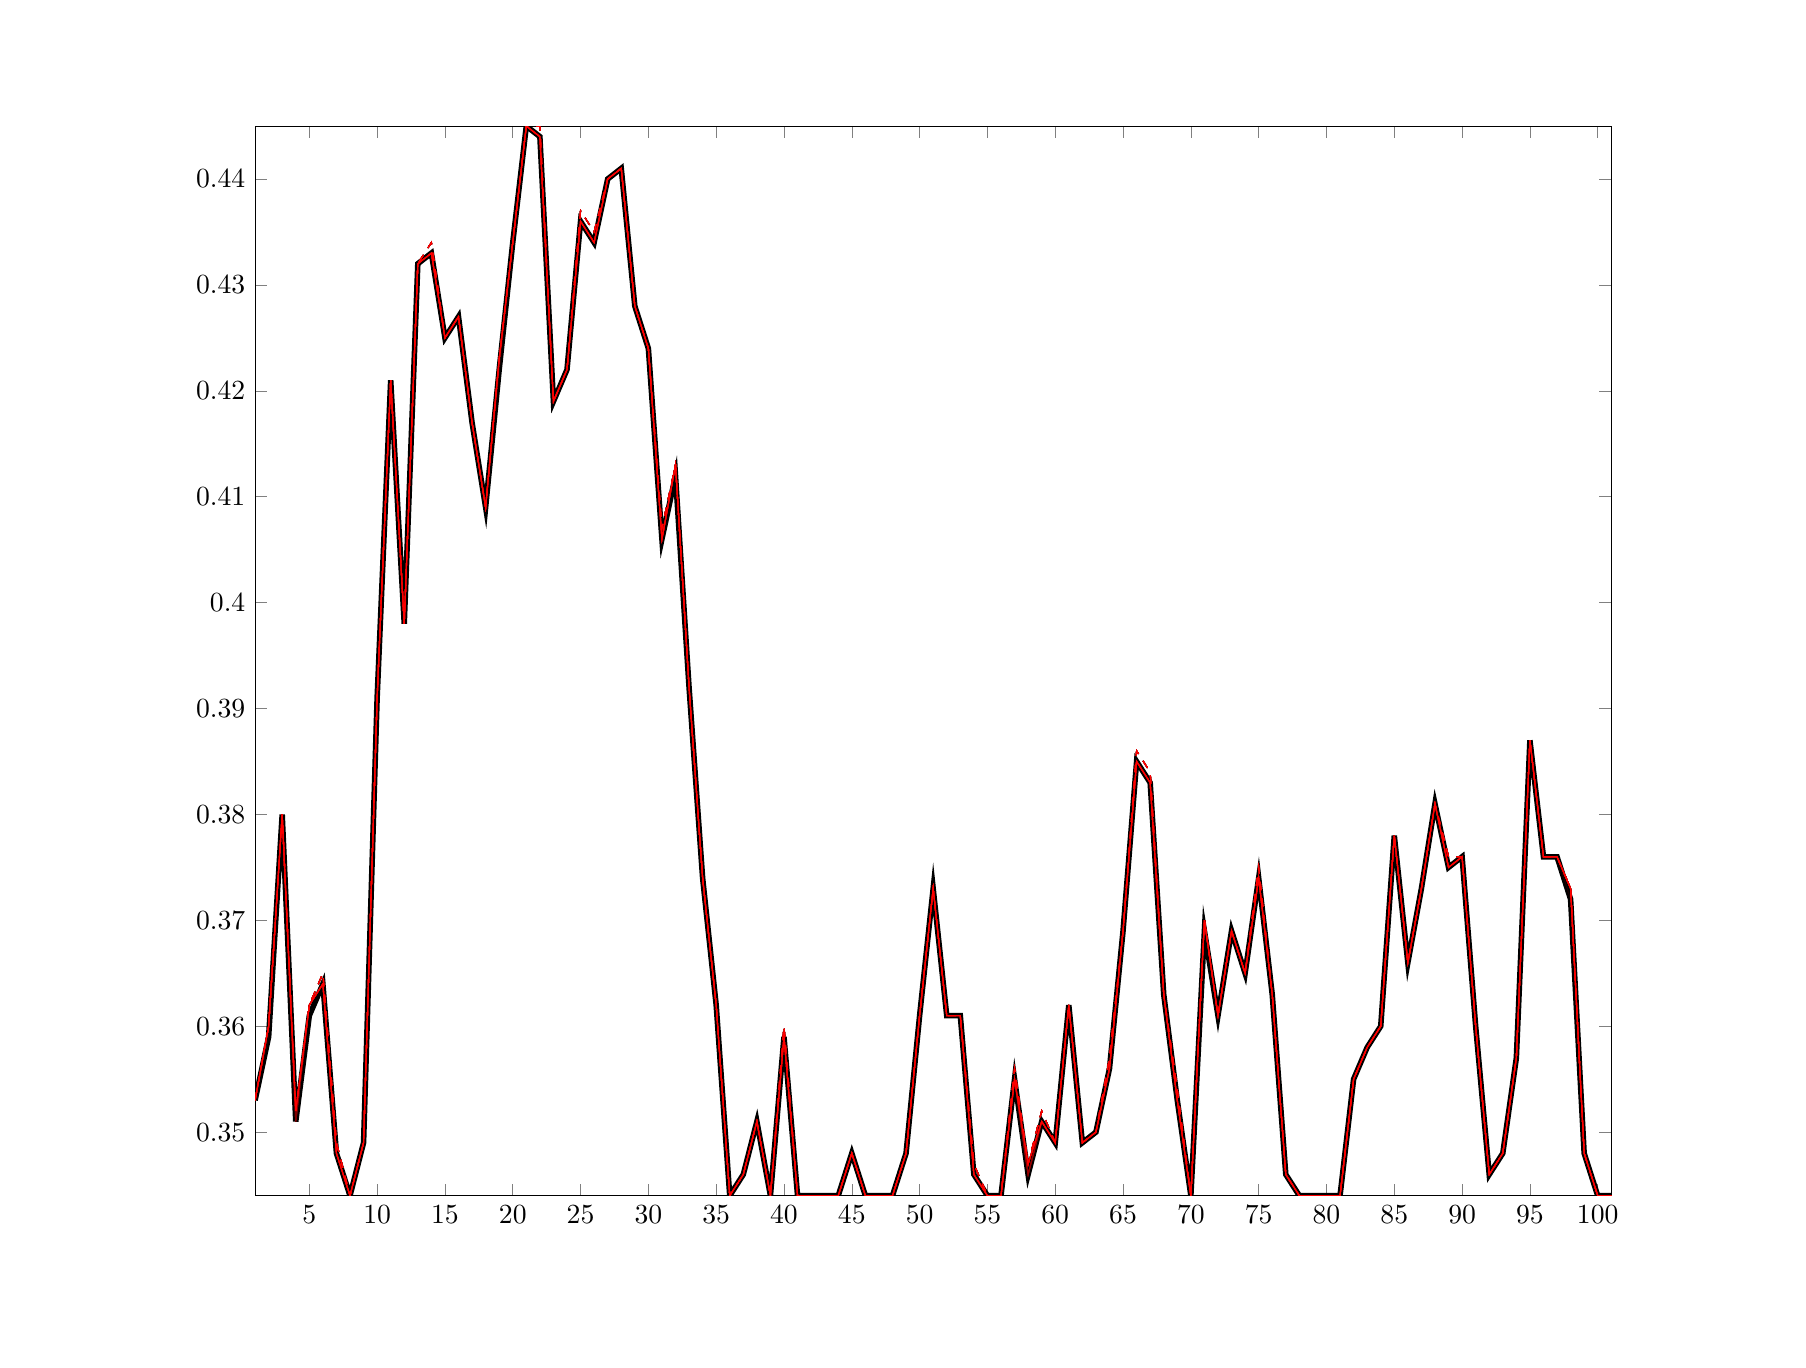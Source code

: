 \begin{tikzpicture}

\begin{axis}[%
width=6.781in,
height=5.348in,
at={(1.137in,0.722in)},
scale only axis,
xmin=1,
xmax=101,
ymin=0.344,
ymax=0.445,
axis background/.style={fill=white}
]
\addplot [color=black, line width=2.0pt, forget plot]
  table[row sep=crcr]{%
1	0.353\\
2	0.359\\
3	0.38\\
4	0.351\\
5	0.361\\
6	0.364\\
7	0.348\\
8	0.344\\
9	0.349\\
10	0.391\\
11	0.421\\
12	0.398\\
13	0.432\\
14	0.433\\
15	0.425\\
16	0.427\\
17	0.417\\
18	0.409\\
19	0.422\\
20	0.434\\
21	0.445\\
22	0.444\\
23	0.419\\
24	0.422\\
25	0.436\\
26	0.434\\
27	0.44\\
28	0.441\\
29	0.428\\
30	0.424\\
31	0.406\\
32	0.412\\
33	0.392\\
34	0.374\\
35	0.362\\
36	0.344\\
37	0.346\\
38	0.351\\
39	0.344\\
40	0.359\\
41	0.344\\
42	0.344\\
43	0.344\\
44	0.344\\
45	0.348\\
46	0.344\\
47	0.344\\
48	0.344\\
49	0.348\\
50	0.361\\
51	0.373\\
52	0.361\\
53	0.361\\
54	0.346\\
55	0.344\\
56	0.344\\
57	0.355\\
58	0.346\\
59	0.351\\
60	0.349\\
61	0.362\\
62	0.349\\
63	0.35\\
64	0.356\\
65	0.369\\
66	0.385\\
67	0.383\\
68	0.363\\
69	0.353\\
70	0.344\\
71	0.369\\
72	0.361\\
73	0.369\\
74	0.365\\
75	0.374\\
76	0.363\\
77	0.346\\
78	0.344\\
79	0.344\\
80	0.344\\
81	0.344\\
82	0.355\\
83	0.358\\
84	0.36\\
85	0.378\\
86	0.366\\
87	0.373\\
88	0.381\\
89	0.375\\
90	0.376\\
91	0.36\\
92	0.346\\
93	0.348\\
94	0.357\\
95	0.387\\
96	0.376\\
97	0.376\\
98	0.372\\
99	0.348\\
100	0.344\\
101	0.344\\
};
\addplot [color=black!90!red, forget plot]
  table[row sep=crcr]{%
1	0.353\\
2	0.359\\
3	0.38\\
4	0.351\\
5	0.362\\
6	0.364\\
7	0.348\\
8	0.344\\
9	0.349\\
10	0.391\\
11	0.421\\
12	0.398\\
13	0.432\\
14	0.433\\
15	0.425\\
16	0.427\\
17	0.417\\
18	0.409\\
19	0.422\\
20	0.434\\
21	0.445\\
22	0.444\\
23	0.419\\
24	0.422\\
25	0.436\\
26	0.434\\
27	0.44\\
28	0.441\\
29	0.428\\
30	0.424\\
31	0.406\\
32	0.413\\
33	0.392\\
34	0.374\\
35	0.362\\
36	0.344\\
37	0.346\\
38	0.351\\
39	0.344\\
40	0.359\\
41	0.344\\
42	0.344\\
43	0.344\\
44	0.344\\
45	0.348\\
46	0.344\\
47	0.344\\
48	0.344\\
49	0.348\\
50	0.361\\
51	0.373\\
52	0.361\\
53	0.361\\
54	0.346\\
55	0.344\\
56	0.344\\
57	0.355\\
58	0.346\\
59	0.351\\
60	0.349\\
61	0.362\\
62	0.349\\
63	0.35\\
64	0.356\\
65	0.369\\
66	0.385\\
67	0.383\\
68	0.363\\
69	0.353\\
70	0.344\\
71	0.37\\
72	0.361\\
73	0.369\\
74	0.365\\
75	0.374\\
76	0.363\\
77	0.346\\
78	0.344\\
79	0.344\\
80	0.344\\
81	0.344\\
82	0.355\\
83	0.358\\
84	0.36\\
85	0.378\\
86	0.366\\
87	0.373\\
88	0.381\\
89	0.375\\
90	0.376\\
91	0.36\\
92	0.346\\
93	0.348\\
94	0.357\\
95	0.387\\
96	0.376\\
97	0.376\\
98	0.372\\
99	0.348\\
100	0.344\\
101	0.344\\
};
\addplot [color=black!90!red, dashed, forget plot]
  table[row sep=crcr]{%
1	0.353\\
2	0.36\\
3	0.38\\
4	0.352\\
5	0.362\\
6	0.365\\
7	0.349\\
8	0.344\\
9	0.349\\
10	0.391\\
11	0.421\\
12	0.398\\
13	0.432\\
14	0.434\\
15	0.425\\
16	0.427\\
17	0.417\\
18	0.409\\
19	0.423\\
20	0.434\\
21	0.445\\
22	0.445\\
23	0.419\\
24	0.422\\
25	0.437\\
26	0.435\\
27	0.44\\
28	0.441\\
29	0.428\\
30	0.424\\
31	0.407\\
32	0.413\\
33	0.392\\
34	0.374\\
35	0.362\\
36	0.344\\
37	0.346\\
38	0.351\\
39	0.344\\
40	0.36\\
41	0.344\\
42	0.344\\
43	0.344\\
44	0.344\\
45	0.348\\
46	0.344\\
47	0.344\\
48	0.344\\
49	0.348\\
50	0.361\\
51	0.373\\
52	0.361\\
53	0.361\\
54	0.347\\
55	0.344\\
56	0.344\\
57	0.356\\
58	0.347\\
59	0.352\\
60	0.349\\
61	0.362\\
62	0.349\\
63	0.35\\
64	0.357\\
65	0.369\\
66	0.386\\
67	0.384\\
68	0.363\\
69	0.354\\
70	0.344\\
71	0.37\\
72	0.361\\
73	0.369\\
74	0.365\\
75	0.375\\
76	0.363\\
77	0.346\\
78	0.344\\
79	0.344\\
80	0.344\\
81	0.344\\
82	0.355\\
83	0.358\\
84	0.36\\
85	0.378\\
86	0.366\\
87	0.373\\
88	0.381\\
89	0.376\\
90	0.376\\
91	0.36\\
92	0.346\\
93	0.348\\
94	0.357\\
95	0.387\\
96	0.376\\
97	0.376\\
98	0.373\\
99	0.348\\
100	0.344\\
101	0.344\\
};
\addplot [color=black!80!red, forget plot]
  table[row sep=crcr]{%
1	0.353\\
2	0.36\\
3	0.38\\
4	0.351\\
5	0.362\\
6	0.364\\
7	0.348\\
8	0.344\\
9	0.349\\
10	0.391\\
11	0.421\\
12	0.398\\
13	0.432\\
14	0.433\\
15	0.425\\
16	0.427\\
17	0.417\\
18	0.409\\
19	0.422\\
20	0.434\\
21	0.445\\
22	0.444\\
23	0.419\\
24	0.422\\
25	0.436\\
26	0.434\\
27	0.44\\
28	0.441\\
29	0.428\\
30	0.424\\
31	0.406\\
32	0.413\\
33	0.392\\
34	0.374\\
35	0.362\\
36	0.344\\
37	0.346\\
38	0.351\\
39	0.344\\
40	0.359\\
41	0.344\\
42	0.344\\
43	0.344\\
44	0.344\\
45	0.348\\
46	0.344\\
47	0.344\\
48	0.344\\
49	0.348\\
50	0.361\\
51	0.373\\
52	0.361\\
53	0.361\\
54	0.346\\
55	0.344\\
56	0.344\\
57	0.355\\
58	0.346\\
59	0.351\\
60	0.349\\
61	0.362\\
62	0.349\\
63	0.35\\
64	0.356\\
65	0.369\\
66	0.385\\
67	0.383\\
68	0.363\\
69	0.353\\
70	0.344\\
71	0.37\\
72	0.361\\
73	0.369\\
74	0.365\\
75	0.374\\
76	0.363\\
77	0.346\\
78	0.344\\
79	0.344\\
80	0.344\\
81	0.344\\
82	0.355\\
83	0.358\\
84	0.36\\
85	0.378\\
86	0.366\\
87	0.373\\
88	0.381\\
89	0.375\\
90	0.376\\
91	0.36\\
92	0.346\\
93	0.348\\
94	0.357\\
95	0.387\\
96	0.376\\
97	0.376\\
98	0.373\\
99	0.348\\
100	0.344\\
101	0.344\\
};
\addplot [color=black!80!red, dashed, forget plot]
  table[row sep=crcr]{%
1	0.353\\
2	0.36\\
3	0.38\\
4	0.352\\
5	0.362\\
6	0.365\\
7	0.349\\
8	0.344\\
9	0.349\\
10	0.391\\
11	0.421\\
12	0.398\\
13	0.432\\
14	0.434\\
15	0.425\\
16	0.427\\
17	0.417\\
18	0.409\\
19	0.423\\
20	0.434\\
21	0.445\\
22	0.445\\
23	0.419\\
24	0.422\\
25	0.437\\
26	0.435\\
27	0.44\\
28	0.441\\
29	0.428\\
30	0.424\\
31	0.407\\
32	0.413\\
33	0.392\\
34	0.374\\
35	0.362\\
36	0.344\\
37	0.346\\
38	0.351\\
39	0.344\\
40	0.36\\
41	0.344\\
42	0.344\\
43	0.344\\
44	0.344\\
45	0.348\\
46	0.344\\
47	0.344\\
48	0.344\\
49	0.348\\
50	0.361\\
51	0.373\\
52	0.361\\
53	0.361\\
54	0.347\\
55	0.344\\
56	0.344\\
57	0.356\\
58	0.347\\
59	0.352\\
60	0.349\\
61	0.362\\
62	0.349\\
63	0.35\\
64	0.357\\
65	0.369\\
66	0.386\\
67	0.384\\
68	0.363\\
69	0.354\\
70	0.344\\
71	0.37\\
72	0.361\\
73	0.369\\
74	0.365\\
75	0.375\\
76	0.363\\
77	0.346\\
78	0.344\\
79	0.344\\
80	0.344\\
81	0.344\\
82	0.355\\
83	0.358\\
84	0.36\\
85	0.378\\
86	0.366\\
87	0.373\\
88	0.381\\
89	0.376\\
90	0.376\\
91	0.36\\
92	0.346\\
93	0.348\\
94	0.357\\
95	0.387\\
96	0.376\\
97	0.376\\
98	0.373\\
99	0.348\\
100	0.344\\
101	0.344\\
};
\addplot [color=black!70!red, forget plot]
  table[row sep=crcr]{%
1	0.353\\
2	0.36\\
3	0.38\\
4	0.351\\
5	0.362\\
6	0.364\\
7	0.348\\
8	0.344\\
9	0.349\\
10	0.391\\
11	0.421\\
12	0.398\\
13	0.432\\
14	0.433\\
15	0.425\\
16	0.427\\
17	0.417\\
18	0.409\\
19	0.423\\
20	0.434\\
21	0.445\\
22	0.444\\
23	0.419\\
24	0.422\\
25	0.436\\
26	0.434\\
27	0.44\\
28	0.441\\
29	0.428\\
30	0.424\\
31	0.406\\
32	0.413\\
33	0.392\\
34	0.374\\
35	0.362\\
36	0.344\\
37	0.346\\
38	0.351\\
39	0.344\\
40	0.359\\
41	0.344\\
42	0.344\\
43	0.344\\
44	0.344\\
45	0.348\\
46	0.344\\
47	0.344\\
48	0.344\\
49	0.348\\
50	0.361\\
51	0.373\\
52	0.361\\
53	0.361\\
54	0.346\\
55	0.344\\
56	0.344\\
57	0.355\\
58	0.346\\
59	0.351\\
60	0.349\\
61	0.362\\
62	0.349\\
63	0.35\\
64	0.356\\
65	0.369\\
66	0.385\\
67	0.383\\
68	0.363\\
69	0.353\\
70	0.344\\
71	0.37\\
72	0.361\\
73	0.369\\
74	0.365\\
75	0.374\\
76	0.363\\
77	0.346\\
78	0.344\\
79	0.344\\
80	0.344\\
81	0.344\\
82	0.355\\
83	0.358\\
84	0.36\\
85	0.378\\
86	0.366\\
87	0.373\\
88	0.381\\
89	0.375\\
90	0.376\\
91	0.36\\
92	0.346\\
93	0.348\\
94	0.357\\
95	0.387\\
96	0.376\\
97	0.376\\
98	0.373\\
99	0.348\\
100	0.344\\
101	0.344\\
};
\addplot [color=black!70!red, dashed, forget plot]
  table[row sep=crcr]{%
1	0.353\\
2	0.36\\
3	0.38\\
4	0.352\\
5	0.362\\
6	0.365\\
7	0.349\\
8	0.344\\
9	0.349\\
10	0.391\\
11	0.421\\
12	0.398\\
13	0.432\\
14	0.434\\
15	0.425\\
16	0.427\\
17	0.417\\
18	0.409\\
19	0.423\\
20	0.434\\
21	0.445\\
22	0.445\\
23	0.419\\
24	0.422\\
25	0.437\\
26	0.435\\
27	0.44\\
28	0.441\\
29	0.428\\
30	0.424\\
31	0.407\\
32	0.413\\
33	0.392\\
34	0.374\\
35	0.362\\
36	0.344\\
37	0.346\\
38	0.351\\
39	0.344\\
40	0.36\\
41	0.344\\
42	0.344\\
43	0.344\\
44	0.344\\
45	0.348\\
46	0.344\\
47	0.344\\
48	0.344\\
49	0.348\\
50	0.361\\
51	0.373\\
52	0.361\\
53	0.361\\
54	0.347\\
55	0.344\\
56	0.344\\
57	0.356\\
58	0.347\\
59	0.352\\
60	0.349\\
61	0.362\\
62	0.349\\
63	0.35\\
64	0.357\\
65	0.369\\
66	0.386\\
67	0.384\\
68	0.363\\
69	0.354\\
70	0.344\\
71	0.37\\
72	0.361\\
73	0.369\\
74	0.365\\
75	0.375\\
76	0.363\\
77	0.346\\
78	0.344\\
79	0.344\\
80	0.344\\
81	0.344\\
82	0.355\\
83	0.358\\
84	0.36\\
85	0.378\\
86	0.366\\
87	0.373\\
88	0.381\\
89	0.376\\
90	0.376\\
91	0.36\\
92	0.346\\
93	0.348\\
94	0.357\\
95	0.387\\
96	0.376\\
97	0.376\\
98	0.373\\
99	0.348\\
100	0.344\\
101	0.344\\
};
\addplot [color=black!60!red, forget plot]
  table[row sep=crcr]{%
1	0.353\\
2	0.36\\
3	0.38\\
4	0.351\\
5	0.362\\
6	0.364\\
7	0.348\\
8	0.344\\
9	0.349\\
10	0.391\\
11	0.421\\
12	0.398\\
13	0.432\\
14	0.433\\
15	0.425\\
16	0.427\\
17	0.417\\
18	0.409\\
19	0.423\\
20	0.434\\
21	0.445\\
22	0.444\\
23	0.419\\
24	0.422\\
25	0.436\\
26	0.434\\
27	0.44\\
28	0.441\\
29	0.428\\
30	0.424\\
31	0.406\\
32	0.413\\
33	0.392\\
34	0.374\\
35	0.362\\
36	0.344\\
37	0.346\\
38	0.351\\
39	0.344\\
40	0.359\\
41	0.344\\
42	0.344\\
43	0.344\\
44	0.344\\
45	0.348\\
46	0.344\\
47	0.344\\
48	0.344\\
49	0.348\\
50	0.361\\
51	0.373\\
52	0.361\\
53	0.361\\
54	0.346\\
55	0.344\\
56	0.344\\
57	0.355\\
58	0.346\\
59	0.351\\
60	0.349\\
61	0.362\\
62	0.349\\
63	0.35\\
64	0.356\\
65	0.369\\
66	0.385\\
67	0.383\\
68	0.363\\
69	0.353\\
70	0.344\\
71	0.37\\
72	0.361\\
73	0.369\\
74	0.365\\
75	0.374\\
76	0.363\\
77	0.346\\
78	0.344\\
79	0.344\\
80	0.344\\
81	0.344\\
82	0.355\\
83	0.358\\
84	0.36\\
85	0.378\\
86	0.366\\
87	0.373\\
88	0.381\\
89	0.375\\
90	0.376\\
91	0.36\\
92	0.346\\
93	0.348\\
94	0.357\\
95	0.387\\
96	0.376\\
97	0.376\\
98	0.373\\
99	0.348\\
100	0.344\\
101	0.344\\
};
\addplot [color=black!60!red, dashed, forget plot]
  table[row sep=crcr]{%
1	0.353\\
2	0.36\\
3	0.38\\
4	0.352\\
5	0.362\\
6	0.365\\
7	0.349\\
8	0.344\\
9	0.349\\
10	0.391\\
11	0.421\\
12	0.398\\
13	0.432\\
14	0.434\\
15	0.425\\
16	0.427\\
17	0.417\\
18	0.409\\
19	0.423\\
20	0.434\\
21	0.445\\
22	0.445\\
23	0.419\\
24	0.422\\
25	0.437\\
26	0.435\\
27	0.44\\
28	0.441\\
29	0.428\\
30	0.424\\
31	0.407\\
32	0.413\\
33	0.392\\
34	0.374\\
35	0.362\\
36	0.344\\
37	0.346\\
38	0.351\\
39	0.344\\
40	0.36\\
41	0.344\\
42	0.344\\
43	0.344\\
44	0.344\\
45	0.348\\
46	0.344\\
47	0.344\\
48	0.344\\
49	0.348\\
50	0.361\\
51	0.373\\
52	0.361\\
53	0.361\\
54	0.347\\
55	0.344\\
56	0.344\\
57	0.356\\
58	0.347\\
59	0.352\\
60	0.349\\
61	0.362\\
62	0.349\\
63	0.35\\
64	0.357\\
65	0.369\\
66	0.386\\
67	0.384\\
68	0.363\\
69	0.354\\
70	0.344\\
71	0.37\\
72	0.361\\
73	0.369\\
74	0.365\\
75	0.375\\
76	0.363\\
77	0.346\\
78	0.344\\
79	0.344\\
80	0.344\\
81	0.344\\
82	0.355\\
83	0.358\\
84	0.36\\
85	0.378\\
86	0.366\\
87	0.373\\
88	0.381\\
89	0.376\\
90	0.376\\
91	0.36\\
92	0.346\\
93	0.348\\
94	0.357\\
95	0.387\\
96	0.376\\
97	0.376\\
98	0.373\\
99	0.348\\
100	0.344\\
101	0.344\\
};
\addplot [color=black!50!red, forget plot]
  table[row sep=crcr]{%
1	0.353\\
2	0.36\\
3	0.38\\
4	0.351\\
5	0.362\\
6	0.364\\
7	0.348\\
8	0.344\\
9	0.349\\
10	0.391\\
11	0.421\\
12	0.398\\
13	0.432\\
14	0.433\\
15	0.425\\
16	0.427\\
17	0.417\\
18	0.409\\
19	0.423\\
20	0.434\\
21	0.445\\
22	0.444\\
23	0.419\\
24	0.422\\
25	0.436\\
26	0.434\\
27	0.44\\
28	0.441\\
29	0.428\\
30	0.424\\
31	0.406\\
32	0.413\\
33	0.392\\
34	0.374\\
35	0.362\\
36	0.344\\
37	0.346\\
38	0.351\\
39	0.344\\
40	0.359\\
41	0.344\\
42	0.344\\
43	0.344\\
44	0.344\\
45	0.348\\
46	0.344\\
47	0.344\\
48	0.344\\
49	0.348\\
50	0.361\\
51	0.373\\
52	0.361\\
53	0.361\\
54	0.346\\
55	0.344\\
56	0.344\\
57	0.355\\
58	0.346\\
59	0.351\\
60	0.349\\
61	0.362\\
62	0.349\\
63	0.35\\
64	0.356\\
65	0.369\\
66	0.385\\
67	0.383\\
68	0.363\\
69	0.353\\
70	0.344\\
71	0.37\\
72	0.361\\
73	0.369\\
74	0.365\\
75	0.374\\
76	0.363\\
77	0.346\\
78	0.344\\
79	0.344\\
80	0.344\\
81	0.344\\
82	0.355\\
83	0.358\\
84	0.36\\
85	0.378\\
86	0.366\\
87	0.373\\
88	0.381\\
89	0.375\\
90	0.376\\
91	0.36\\
92	0.346\\
93	0.348\\
94	0.357\\
95	0.387\\
96	0.376\\
97	0.376\\
98	0.373\\
99	0.348\\
100	0.344\\
101	0.344\\
};
\addplot [color=black!50!red, dashed, forget plot]
  table[row sep=crcr]{%
1	0.353\\
2	0.36\\
3	0.38\\
4	0.352\\
5	0.362\\
6	0.365\\
7	0.349\\
8	0.344\\
9	0.349\\
10	0.391\\
11	0.421\\
12	0.398\\
13	0.432\\
14	0.434\\
15	0.425\\
16	0.427\\
17	0.417\\
18	0.409\\
19	0.423\\
20	0.434\\
21	0.445\\
22	0.445\\
23	0.419\\
24	0.422\\
25	0.437\\
26	0.435\\
27	0.44\\
28	0.441\\
29	0.428\\
30	0.424\\
31	0.407\\
32	0.413\\
33	0.392\\
34	0.374\\
35	0.362\\
36	0.344\\
37	0.346\\
38	0.351\\
39	0.344\\
40	0.36\\
41	0.344\\
42	0.344\\
43	0.344\\
44	0.344\\
45	0.348\\
46	0.344\\
47	0.344\\
48	0.344\\
49	0.348\\
50	0.361\\
51	0.373\\
52	0.361\\
53	0.361\\
54	0.347\\
55	0.344\\
56	0.344\\
57	0.356\\
58	0.347\\
59	0.352\\
60	0.349\\
61	0.362\\
62	0.349\\
63	0.35\\
64	0.357\\
65	0.369\\
66	0.386\\
67	0.384\\
68	0.363\\
69	0.354\\
70	0.344\\
71	0.37\\
72	0.361\\
73	0.369\\
74	0.365\\
75	0.375\\
76	0.363\\
77	0.346\\
78	0.344\\
79	0.344\\
80	0.344\\
81	0.344\\
82	0.355\\
83	0.358\\
84	0.36\\
85	0.378\\
86	0.366\\
87	0.373\\
88	0.381\\
89	0.376\\
90	0.376\\
91	0.36\\
92	0.346\\
93	0.348\\
94	0.357\\
95	0.387\\
96	0.376\\
97	0.376\\
98	0.373\\
99	0.348\\
100	0.344\\
101	0.344\\
};
\addplot [color=black!40!red, forget plot]
  table[row sep=crcr]{%
1	0.353\\
2	0.36\\
3	0.38\\
4	0.352\\
5	0.362\\
6	0.364\\
7	0.348\\
8	0.344\\
9	0.349\\
10	0.391\\
11	0.421\\
12	0.398\\
13	0.432\\
14	0.433\\
15	0.425\\
16	0.427\\
17	0.417\\
18	0.409\\
19	0.423\\
20	0.434\\
21	0.445\\
22	0.444\\
23	0.419\\
24	0.422\\
25	0.436\\
26	0.434\\
27	0.44\\
28	0.441\\
29	0.428\\
30	0.424\\
31	0.406\\
32	0.413\\
33	0.392\\
34	0.374\\
35	0.362\\
36	0.344\\
37	0.346\\
38	0.351\\
39	0.344\\
40	0.359\\
41	0.344\\
42	0.344\\
43	0.344\\
44	0.344\\
45	0.348\\
46	0.344\\
47	0.344\\
48	0.344\\
49	0.348\\
50	0.361\\
51	0.373\\
52	0.361\\
53	0.361\\
54	0.346\\
55	0.344\\
56	0.344\\
57	0.355\\
58	0.346\\
59	0.351\\
60	0.349\\
61	0.362\\
62	0.349\\
63	0.35\\
64	0.356\\
65	0.369\\
66	0.385\\
67	0.383\\
68	0.363\\
69	0.353\\
70	0.344\\
71	0.37\\
72	0.361\\
73	0.369\\
74	0.365\\
75	0.374\\
76	0.363\\
77	0.346\\
78	0.344\\
79	0.344\\
80	0.344\\
81	0.344\\
82	0.355\\
83	0.358\\
84	0.36\\
85	0.378\\
86	0.366\\
87	0.373\\
88	0.381\\
89	0.375\\
90	0.376\\
91	0.36\\
92	0.346\\
93	0.348\\
94	0.357\\
95	0.387\\
96	0.376\\
97	0.376\\
98	0.373\\
99	0.348\\
100	0.344\\
101	0.344\\
};
\addplot [color=black!40!red, dashed, forget plot]
  table[row sep=crcr]{%
1	0.353\\
2	0.36\\
3	0.38\\
4	0.352\\
5	0.362\\
6	0.365\\
7	0.349\\
8	0.344\\
9	0.349\\
10	0.391\\
11	0.421\\
12	0.398\\
13	0.432\\
14	0.434\\
15	0.425\\
16	0.427\\
17	0.417\\
18	0.409\\
19	0.423\\
20	0.434\\
21	0.445\\
22	0.445\\
23	0.419\\
24	0.422\\
25	0.437\\
26	0.435\\
27	0.44\\
28	0.441\\
29	0.428\\
30	0.424\\
31	0.407\\
32	0.413\\
33	0.392\\
34	0.374\\
35	0.362\\
36	0.344\\
37	0.346\\
38	0.351\\
39	0.344\\
40	0.36\\
41	0.344\\
42	0.344\\
43	0.344\\
44	0.344\\
45	0.348\\
46	0.344\\
47	0.344\\
48	0.344\\
49	0.348\\
50	0.361\\
51	0.373\\
52	0.361\\
53	0.361\\
54	0.347\\
55	0.344\\
56	0.344\\
57	0.356\\
58	0.347\\
59	0.352\\
60	0.349\\
61	0.362\\
62	0.349\\
63	0.35\\
64	0.357\\
65	0.369\\
66	0.386\\
67	0.384\\
68	0.363\\
69	0.354\\
70	0.344\\
71	0.37\\
72	0.361\\
73	0.369\\
74	0.365\\
75	0.375\\
76	0.363\\
77	0.346\\
78	0.344\\
79	0.344\\
80	0.344\\
81	0.344\\
82	0.355\\
83	0.358\\
84	0.36\\
85	0.378\\
86	0.366\\
87	0.373\\
88	0.381\\
89	0.376\\
90	0.376\\
91	0.36\\
92	0.346\\
93	0.348\\
94	0.357\\
95	0.387\\
96	0.376\\
97	0.376\\
98	0.373\\
99	0.348\\
100	0.344\\
101	0.344\\
};
\addplot [color=black!30!red, forget plot]
  table[row sep=crcr]{%
1	0.353\\
2	0.36\\
3	0.38\\
4	0.352\\
5	0.362\\
6	0.364\\
7	0.348\\
8	0.344\\
9	0.349\\
10	0.391\\
11	0.421\\
12	0.398\\
13	0.432\\
14	0.433\\
15	0.425\\
16	0.427\\
17	0.417\\
18	0.409\\
19	0.423\\
20	0.434\\
21	0.445\\
22	0.444\\
23	0.419\\
24	0.422\\
25	0.436\\
26	0.434\\
27	0.44\\
28	0.441\\
29	0.428\\
30	0.424\\
31	0.406\\
32	0.413\\
33	0.392\\
34	0.374\\
35	0.362\\
36	0.344\\
37	0.346\\
38	0.351\\
39	0.344\\
40	0.359\\
41	0.344\\
42	0.344\\
43	0.344\\
44	0.344\\
45	0.348\\
46	0.344\\
47	0.344\\
48	0.344\\
49	0.348\\
50	0.361\\
51	0.373\\
52	0.361\\
53	0.361\\
54	0.346\\
55	0.344\\
56	0.344\\
57	0.355\\
58	0.347\\
59	0.351\\
60	0.349\\
61	0.362\\
62	0.349\\
63	0.35\\
64	0.356\\
65	0.369\\
66	0.385\\
67	0.383\\
68	0.363\\
69	0.353\\
70	0.344\\
71	0.37\\
72	0.361\\
73	0.369\\
74	0.365\\
75	0.374\\
76	0.363\\
77	0.346\\
78	0.344\\
79	0.344\\
80	0.344\\
81	0.344\\
82	0.355\\
83	0.358\\
84	0.36\\
85	0.378\\
86	0.366\\
87	0.373\\
88	0.381\\
89	0.375\\
90	0.376\\
91	0.36\\
92	0.346\\
93	0.348\\
94	0.357\\
95	0.387\\
96	0.376\\
97	0.376\\
98	0.373\\
99	0.348\\
100	0.344\\
101	0.344\\
};
\addplot [color=black!30!red, dashed, forget plot]
  table[row sep=crcr]{%
1	0.353\\
2	0.36\\
3	0.38\\
4	0.352\\
5	0.362\\
6	0.365\\
7	0.349\\
8	0.344\\
9	0.349\\
10	0.391\\
11	0.421\\
12	0.398\\
13	0.432\\
14	0.434\\
15	0.425\\
16	0.427\\
17	0.417\\
18	0.409\\
19	0.423\\
20	0.434\\
21	0.445\\
22	0.445\\
23	0.419\\
24	0.422\\
25	0.437\\
26	0.435\\
27	0.44\\
28	0.441\\
29	0.428\\
30	0.424\\
31	0.407\\
32	0.413\\
33	0.392\\
34	0.374\\
35	0.362\\
36	0.344\\
37	0.346\\
38	0.351\\
39	0.344\\
40	0.36\\
41	0.344\\
42	0.344\\
43	0.344\\
44	0.344\\
45	0.348\\
46	0.344\\
47	0.344\\
48	0.344\\
49	0.348\\
50	0.361\\
51	0.373\\
52	0.361\\
53	0.361\\
54	0.347\\
55	0.344\\
56	0.344\\
57	0.356\\
58	0.347\\
59	0.352\\
60	0.349\\
61	0.362\\
62	0.349\\
63	0.35\\
64	0.357\\
65	0.369\\
66	0.386\\
67	0.384\\
68	0.363\\
69	0.354\\
70	0.344\\
71	0.37\\
72	0.361\\
73	0.369\\
74	0.365\\
75	0.375\\
76	0.363\\
77	0.346\\
78	0.344\\
79	0.344\\
80	0.344\\
81	0.344\\
82	0.355\\
83	0.358\\
84	0.36\\
85	0.378\\
86	0.366\\
87	0.373\\
88	0.381\\
89	0.376\\
90	0.376\\
91	0.36\\
92	0.346\\
93	0.348\\
94	0.357\\
95	0.387\\
96	0.376\\
97	0.376\\
98	0.373\\
99	0.348\\
100	0.344\\
101	0.344\\
};
\addplot [color=black!20!red, forget plot]
  table[row sep=crcr]{%
1	0.353\\
2	0.36\\
3	0.38\\
4	0.352\\
5	0.362\\
6	0.364\\
7	0.348\\
8	0.344\\
9	0.349\\
10	0.391\\
11	0.421\\
12	0.398\\
13	0.432\\
14	0.433\\
15	0.425\\
16	0.427\\
17	0.417\\
18	0.409\\
19	0.423\\
20	0.434\\
21	0.445\\
22	0.444\\
23	0.419\\
24	0.422\\
25	0.436\\
26	0.434\\
27	0.44\\
28	0.441\\
29	0.428\\
30	0.424\\
31	0.406\\
32	0.413\\
33	0.392\\
34	0.374\\
35	0.362\\
36	0.344\\
37	0.346\\
38	0.351\\
39	0.344\\
40	0.359\\
41	0.344\\
42	0.344\\
43	0.344\\
44	0.344\\
45	0.348\\
46	0.344\\
47	0.344\\
48	0.344\\
49	0.348\\
50	0.361\\
51	0.373\\
52	0.361\\
53	0.361\\
54	0.346\\
55	0.344\\
56	0.344\\
57	0.355\\
58	0.347\\
59	0.351\\
60	0.349\\
61	0.362\\
62	0.349\\
63	0.35\\
64	0.356\\
65	0.369\\
66	0.385\\
67	0.383\\
68	0.363\\
69	0.353\\
70	0.344\\
71	0.37\\
72	0.361\\
73	0.369\\
74	0.365\\
75	0.374\\
76	0.363\\
77	0.346\\
78	0.344\\
79	0.344\\
80	0.344\\
81	0.344\\
82	0.355\\
83	0.358\\
84	0.36\\
85	0.378\\
86	0.366\\
87	0.373\\
88	0.381\\
89	0.375\\
90	0.376\\
91	0.36\\
92	0.346\\
93	0.348\\
94	0.357\\
95	0.387\\
96	0.376\\
97	0.376\\
98	0.373\\
99	0.348\\
100	0.344\\
101	0.344\\
};
\addplot [color=black!20!red, dashed, forget plot]
  table[row sep=crcr]{%
1	0.353\\
2	0.36\\
3	0.38\\
4	0.352\\
5	0.362\\
6	0.365\\
7	0.349\\
8	0.344\\
9	0.349\\
10	0.391\\
11	0.421\\
12	0.398\\
13	0.432\\
14	0.434\\
15	0.425\\
16	0.427\\
17	0.417\\
18	0.409\\
19	0.423\\
20	0.434\\
21	0.445\\
22	0.445\\
23	0.419\\
24	0.422\\
25	0.437\\
26	0.435\\
27	0.44\\
28	0.441\\
29	0.428\\
30	0.424\\
31	0.407\\
32	0.413\\
33	0.392\\
34	0.374\\
35	0.362\\
36	0.344\\
37	0.346\\
38	0.351\\
39	0.344\\
40	0.36\\
41	0.344\\
42	0.344\\
43	0.344\\
44	0.344\\
45	0.348\\
46	0.344\\
47	0.344\\
48	0.344\\
49	0.348\\
50	0.361\\
51	0.373\\
52	0.361\\
53	0.361\\
54	0.347\\
55	0.344\\
56	0.344\\
57	0.356\\
58	0.347\\
59	0.352\\
60	0.349\\
61	0.362\\
62	0.349\\
63	0.35\\
64	0.357\\
65	0.369\\
66	0.386\\
67	0.384\\
68	0.363\\
69	0.354\\
70	0.344\\
71	0.37\\
72	0.361\\
73	0.369\\
74	0.365\\
75	0.375\\
76	0.363\\
77	0.346\\
78	0.344\\
79	0.344\\
80	0.344\\
81	0.344\\
82	0.355\\
83	0.358\\
84	0.36\\
85	0.378\\
86	0.366\\
87	0.373\\
88	0.381\\
89	0.376\\
90	0.376\\
91	0.36\\
92	0.346\\
93	0.348\\
94	0.357\\
95	0.387\\
96	0.376\\
97	0.376\\
98	0.373\\
99	0.348\\
100	0.344\\
101	0.344\\
};
\addplot [color=black!10!red, forget plot]
  table[row sep=crcr]{%
1	0.353\\
2	0.36\\
3	0.38\\
4	0.352\\
5	0.362\\
6	0.364\\
7	0.348\\
8	0.344\\
9	0.349\\
10	0.391\\
11	0.421\\
12	0.398\\
13	0.432\\
14	0.433\\
15	0.425\\
16	0.427\\
17	0.417\\
18	0.409\\
19	0.423\\
20	0.434\\
21	0.445\\
22	0.444\\
23	0.419\\
24	0.422\\
25	0.436\\
26	0.434\\
27	0.44\\
28	0.441\\
29	0.428\\
30	0.424\\
31	0.406\\
32	0.413\\
33	0.392\\
34	0.374\\
35	0.362\\
36	0.344\\
37	0.346\\
38	0.351\\
39	0.344\\
40	0.359\\
41	0.344\\
42	0.344\\
43	0.344\\
44	0.344\\
45	0.348\\
46	0.344\\
47	0.344\\
48	0.344\\
49	0.348\\
50	0.361\\
51	0.373\\
52	0.361\\
53	0.361\\
54	0.346\\
55	0.344\\
56	0.344\\
57	0.355\\
58	0.347\\
59	0.351\\
60	0.349\\
61	0.362\\
62	0.349\\
63	0.35\\
64	0.356\\
65	0.369\\
66	0.385\\
67	0.383\\
68	0.363\\
69	0.353\\
70	0.344\\
71	0.37\\
72	0.361\\
73	0.369\\
74	0.365\\
75	0.374\\
76	0.363\\
77	0.346\\
78	0.344\\
79	0.344\\
80	0.344\\
81	0.344\\
82	0.355\\
83	0.358\\
84	0.36\\
85	0.378\\
86	0.366\\
87	0.373\\
88	0.381\\
89	0.375\\
90	0.376\\
91	0.36\\
92	0.346\\
93	0.348\\
94	0.357\\
95	0.387\\
96	0.376\\
97	0.376\\
98	0.373\\
99	0.348\\
100	0.344\\
101	0.344\\
};
\addplot [color=black!10!red, dashed, forget plot]
  table[row sep=crcr]{%
1	0.353\\
2	0.36\\
3	0.38\\
4	0.352\\
5	0.362\\
6	0.365\\
7	0.349\\
8	0.344\\
9	0.349\\
10	0.391\\
11	0.421\\
12	0.398\\
13	0.432\\
14	0.434\\
15	0.425\\
16	0.427\\
17	0.417\\
18	0.409\\
19	0.423\\
20	0.434\\
21	0.445\\
22	0.445\\
23	0.419\\
24	0.422\\
25	0.437\\
26	0.435\\
27	0.44\\
28	0.441\\
29	0.428\\
30	0.424\\
31	0.407\\
32	0.413\\
33	0.392\\
34	0.374\\
35	0.362\\
36	0.344\\
37	0.346\\
38	0.351\\
39	0.344\\
40	0.36\\
41	0.344\\
42	0.344\\
43	0.344\\
44	0.344\\
45	0.348\\
46	0.344\\
47	0.344\\
48	0.344\\
49	0.348\\
50	0.361\\
51	0.373\\
52	0.361\\
53	0.361\\
54	0.347\\
55	0.344\\
56	0.344\\
57	0.356\\
58	0.347\\
59	0.352\\
60	0.349\\
61	0.362\\
62	0.349\\
63	0.35\\
64	0.357\\
65	0.369\\
66	0.386\\
67	0.384\\
68	0.363\\
69	0.354\\
70	0.344\\
71	0.37\\
72	0.361\\
73	0.369\\
74	0.365\\
75	0.375\\
76	0.363\\
77	0.346\\
78	0.344\\
79	0.344\\
80	0.344\\
81	0.344\\
82	0.355\\
83	0.358\\
84	0.36\\
85	0.378\\
86	0.366\\
87	0.373\\
88	0.381\\
89	0.376\\
90	0.376\\
91	0.36\\
92	0.346\\
93	0.348\\
94	0.357\\
95	0.387\\
96	0.376\\
97	0.376\\
98	0.373\\
99	0.348\\
100	0.344\\
101	0.344\\
};
\addplot [color=red, forget plot]
  table[row sep=crcr]{%
1	0.353\\
2	0.36\\
3	0.38\\
4	0.352\\
5	0.362\\
6	0.364\\
7	0.348\\
8	0.344\\
9	0.349\\
10	0.391\\
11	0.421\\
12	0.398\\
13	0.432\\
14	0.433\\
15	0.425\\
16	0.427\\
17	0.417\\
18	0.409\\
19	0.423\\
20	0.434\\
21	0.445\\
22	0.444\\
23	0.419\\
24	0.422\\
25	0.436\\
26	0.434\\
27	0.44\\
28	0.441\\
29	0.428\\
30	0.424\\
31	0.406\\
32	0.413\\
33	0.392\\
34	0.374\\
35	0.362\\
36	0.344\\
37	0.346\\
38	0.351\\
39	0.344\\
40	0.359\\
41	0.344\\
42	0.344\\
43	0.344\\
44	0.344\\
45	0.348\\
46	0.344\\
47	0.344\\
48	0.344\\
49	0.348\\
50	0.361\\
51	0.373\\
52	0.361\\
53	0.361\\
54	0.346\\
55	0.344\\
56	0.344\\
57	0.355\\
58	0.347\\
59	0.351\\
60	0.349\\
61	0.362\\
62	0.349\\
63	0.35\\
64	0.356\\
65	0.369\\
66	0.385\\
67	0.383\\
68	0.363\\
69	0.353\\
70	0.344\\
71	0.37\\
72	0.361\\
73	0.369\\
74	0.365\\
75	0.374\\
76	0.363\\
77	0.346\\
78	0.344\\
79	0.344\\
80	0.344\\
81	0.344\\
82	0.355\\
83	0.358\\
84	0.36\\
85	0.378\\
86	0.366\\
87	0.373\\
88	0.381\\
89	0.375\\
90	0.376\\
91	0.36\\
92	0.346\\
93	0.348\\
94	0.357\\
95	0.387\\
96	0.376\\
97	0.376\\
98	0.373\\
99	0.348\\
100	0.344\\
101	0.344\\
};
\addplot [color=red, dashed, forget plot]
  table[row sep=crcr]{%
1	0.353\\
2	0.36\\
3	0.38\\
4	0.352\\
5	0.362\\
6	0.365\\
7	0.349\\
8	0.344\\
9	0.349\\
10	0.391\\
11	0.421\\
12	0.398\\
13	0.432\\
14	0.434\\
15	0.425\\
16	0.427\\
17	0.417\\
18	0.409\\
19	0.423\\
20	0.434\\
21	0.445\\
22	0.445\\
23	0.419\\
24	0.422\\
25	0.437\\
26	0.435\\
27	0.44\\
28	0.441\\
29	0.428\\
30	0.424\\
31	0.407\\
32	0.413\\
33	0.392\\
34	0.374\\
35	0.362\\
36	0.344\\
37	0.346\\
38	0.351\\
39	0.344\\
40	0.36\\
41	0.344\\
42	0.344\\
43	0.344\\
44	0.344\\
45	0.348\\
46	0.344\\
47	0.344\\
48	0.344\\
49	0.348\\
50	0.361\\
51	0.373\\
52	0.361\\
53	0.361\\
54	0.347\\
55	0.344\\
56	0.344\\
57	0.356\\
58	0.347\\
59	0.352\\
60	0.349\\
61	0.362\\
62	0.349\\
63	0.35\\
64	0.357\\
65	0.369\\
66	0.386\\
67	0.384\\
68	0.363\\
69	0.354\\
70	0.344\\
71	0.37\\
72	0.361\\
73	0.369\\
74	0.365\\
75	0.375\\
76	0.363\\
77	0.346\\
78	0.344\\
79	0.344\\
80	0.344\\
81	0.344\\
82	0.355\\
83	0.358\\
84	0.36\\
85	0.378\\
86	0.366\\
87	0.373\\
88	0.381\\
89	0.376\\
90	0.376\\
91	0.36\\
92	0.346\\
93	0.348\\
94	0.357\\
95	0.387\\
96	0.376\\
97	0.376\\
98	0.373\\
99	0.348\\
100	0.344\\
101	0.344\\
};
\end{axis}

\begin{axis}[%
width=8.75in,
height=6.562in,
at={(0in,0in)},
scale only axis,
xmin=0,
xmax=1,
ymin=0,
ymax=1,
axis line style={draw=none},
ticks=none,
axis x line*=bottom,
axis y line*=left
]
\end{axis}
\end{tikzpicture}%